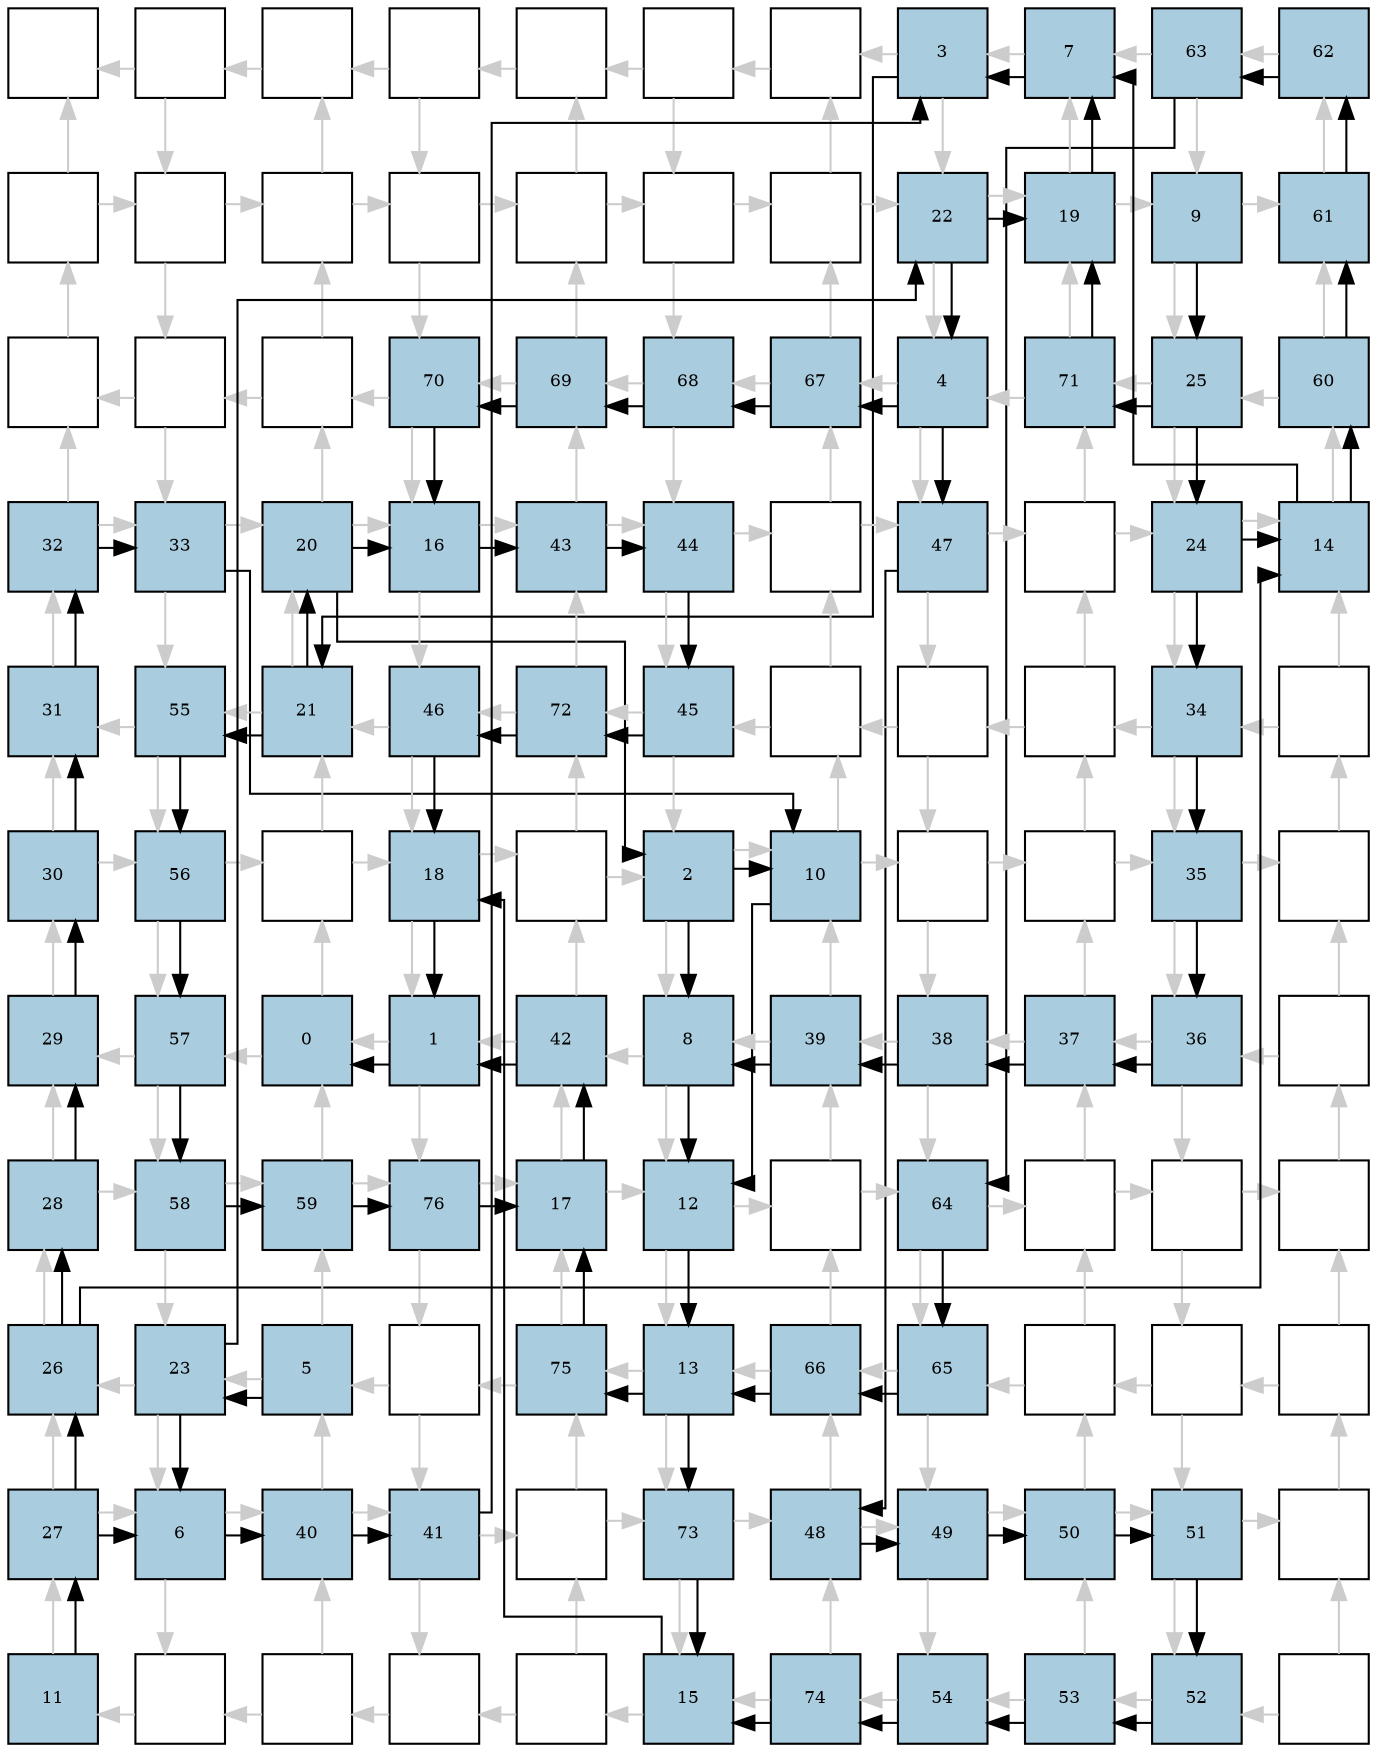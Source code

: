 digraph layout{
rankdir=TB; 

splines=ortho; 

node [style=filled shape=square fixedsize=true width=0.6];
0[label="", fontsize=8, fillcolor="#ffffff"];
1[label="", fontsize=8, fillcolor="#ffffff"];
2[label="", fontsize=8, fillcolor="#ffffff"];
3[label="", fontsize=8, fillcolor="#ffffff"];
4[label="", fontsize=8, fillcolor="#ffffff"];
5[label="", fontsize=8, fillcolor="#ffffff"];
6[label="", fontsize=8, fillcolor="#ffffff"];
7[label="3", fontsize=8, fillcolor="#a9ccde"];
8[label="7", fontsize=8, fillcolor="#a9ccde"];
9[label="63", fontsize=8, fillcolor="#a9ccde"];
10[label="62", fontsize=8, fillcolor="#a9ccde"];
11[label="", fontsize=8, fillcolor="#ffffff"];
12[label="", fontsize=8, fillcolor="#ffffff"];
13[label="", fontsize=8, fillcolor="#ffffff"];
14[label="", fontsize=8, fillcolor="#ffffff"];
15[label="", fontsize=8, fillcolor="#ffffff"];
16[label="", fontsize=8, fillcolor="#ffffff"];
17[label="", fontsize=8, fillcolor="#ffffff"];
18[label="22", fontsize=8, fillcolor="#a9ccde"];
19[label="19", fontsize=8, fillcolor="#a9ccde"];
20[label="9", fontsize=8, fillcolor="#a9ccde"];
21[label="61", fontsize=8, fillcolor="#a9ccde"];
22[label="", fontsize=8, fillcolor="#ffffff"];
23[label="", fontsize=8, fillcolor="#ffffff"];
24[label="", fontsize=8, fillcolor="#ffffff"];
25[label="70", fontsize=8, fillcolor="#a9ccde"];
26[label="69", fontsize=8, fillcolor="#a9ccde"];
27[label="68", fontsize=8, fillcolor="#a9ccde"];
28[label="67", fontsize=8, fillcolor="#a9ccde"];
29[label="4", fontsize=8, fillcolor="#a9ccde"];
30[label="71", fontsize=8, fillcolor="#a9ccde"];
31[label="25", fontsize=8, fillcolor="#a9ccde"];
32[label="60", fontsize=8, fillcolor="#a9ccde"];
33[label="32", fontsize=8, fillcolor="#a9ccde"];
34[label="33", fontsize=8, fillcolor="#a9ccde"];
35[label="20", fontsize=8, fillcolor="#a9ccde"];
36[label="16", fontsize=8, fillcolor="#a9ccde"];
37[label="43", fontsize=8, fillcolor="#a9ccde"];
38[label="44", fontsize=8, fillcolor="#a9ccde"];
39[label="", fontsize=8, fillcolor="#ffffff"];
40[label="47", fontsize=8, fillcolor="#a9ccde"];
41[label="", fontsize=8, fillcolor="#ffffff"];
42[label="24", fontsize=8, fillcolor="#a9ccde"];
43[label="14", fontsize=8, fillcolor="#a9ccde"];
44[label="31", fontsize=8, fillcolor="#a9ccde"];
45[label="55", fontsize=8, fillcolor="#a9ccde"];
46[label="21", fontsize=8, fillcolor="#a9ccde"];
47[label="46", fontsize=8, fillcolor="#a9ccde"];
48[label="72", fontsize=8, fillcolor="#a9ccde"];
49[label="45", fontsize=8, fillcolor="#a9ccde"];
50[label="", fontsize=8, fillcolor="#ffffff"];
51[label="", fontsize=8, fillcolor="#ffffff"];
52[label="", fontsize=8, fillcolor="#ffffff"];
53[label="34", fontsize=8, fillcolor="#a9ccde"];
54[label="", fontsize=8, fillcolor="#ffffff"];
55[label="30", fontsize=8, fillcolor="#a9ccde"];
56[label="56", fontsize=8, fillcolor="#a9ccde"];
57[label="", fontsize=8, fillcolor="#ffffff"];
58[label="18", fontsize=8, fillcolor="#a9ccde"];
59[label="", fontsize=8, fillcolor="#ffffff"];
60[label="2", fontsize=8, fillcolor="#a9ccde"];
61[label="10", fontsize=8, fillcolor="#a9ccde"];
62[label="", fontsize=8, fillcolor="#ffffff"];
63[label="", fontsize=8, fillcolor="#ffffff"];
64[label="35", fontsize=8, fillcolor="#a9ccde"];
65[label="", fontsize=8, fillcolor="#ffffff"];
66[label="29", fontsize=8, fillcolor="#a9ccde"];
67[label="57", fontsize=8, fillcolor="#a9ccde"];
68[label="0", fontsize=8, fillcolor="#a9ccde"];
69[label="1", fontsize=8, fillcolor="#a9ccde"];
70[label="42", fontsize=8, fillcolor="#a9ccde"];
71[label="8", fontsize=8, fillcolor="#a9ccde"];
72[label="39", fontsize=8, fillcolor="#a9ccde"];
73[label="38", fontsize=8, fillcolor="#a9ccde"];
74[label="37", fontsize=8, fillcolor="#a9ccde"];
75[label="36", fontsize=8, fillcolor="#a9ccde"];
76[label="", fontsize=8, fillcolor="#ffffff"];
77[label="28", fontsize=8, fillcolor="#a9ccde"];
78[label="58", fontsize=8, fillcolor="#a9ccde"];
79[label="59", fontsize=8, fillcolor="#a9ccde"];
80[label="76", fontsize=8, fillcolor="#a9ccde"];
81[label="17", fontsize=8, fillcolor="#a9ccde"];
82[label="12", fontsize=8, fillcolor="#a9ccde"];
83[label="", fontsize=8, fillcolor="#ffffff"];
84[label="64", fontsize=8, fillcolor="#a9ccde"];
85[label="", fontsize=8, fillcolor="#ffffff"];
86[label="", fontsize=8, fillcolor="#ffffff"];
87[label="", fontsize=8, fillcolor="#ffffff"];
88[label="26", fontsize=8, fillcolor="#a9ccde"];
89[label="23", fontsize=8, fillcolor="#a9ccde"];
90[label="5", fontsize=8, fillcolor="#a9ccde"];
91[label="", fontsize=8, fillcolor="#ffffff"];
92[label="75", fontsize=8, fillcolor="#a9ccde"];
93[label="13", fontsize=8, fillcolor="#a9ccde"];
94[label="66", fontsize=8, fillcolor="#a9ccde"];
95[label="65", fontsize=8, fillcolor="#a9ccde"];
96[label="", fontsize=8, fillcolor="#ffffff"];
97[label="", fontsize=8, fillcolor="#ffffff"];
98[label="", fontsize=8, fillcolor="#ffffff"];
99[label="27", fontsize=8, fillcolor="#a9ccde"];
100[label="6", fontsize=8, fillcolor="#a9ccde"];
101[label="40", fontsize=8, fillcolor="#a9ccde"];
102[label="41", fontsize=8, fillcolor="#a9ccde"];
103[label="", fontsize=8, fillcolor="#ffffff"];
104[label="73", fontsize=8, fillcolor="#a9ccde"];
105[label="48", fontsize=8, fillcolor="#a9ccde"];
106[label="49", fontsize=8, fillcolor="#a9ccde"];
107[label="50", fontsize=8, fillcolor="#a9ccde"];
108[label="51", fontsize=8, fillcolor="#a9ccde"];
109[label="", fontsize=8, fillcolor="#ffffff"];
110[label="11", fontsize=8, fillcolor="#a9ccde"];
111[label="", fontsize=8, fillcolor="#ffffff"];
112[label="", fontsize=8, fillcolor="#ffffff"];
113[label="", fontsize=8, fillcolor="#ffffff"];
114[label="", fontsize=8, fillcolor="#ffffff"];
115[label="15", fontsize=8, fillcolor="#a9ccde"];
116[label="74", fontsize=8, fillcolor="#a9ccde"];
117[label="54", fontsize=8, fillcolor="#a9ccde"];
118[label="53", fontsize=8, fillcolor="#a9ccde"];
119[label="52", fontsize=8, fillcolor="#a9ccde"];
120[label="", fontsize=8, fillcolor="#ffffff"];
edge [constraint=false, style=vis];
1 -> 0 [color="#cccccc"];
1 -> 12 [color="#cccccc"];
2 -> 1 [color="#cccccc"];
3 -> 2 [color="#cccccc"];
3 -> 14 [color="#cccccc"];
4 -> 3 [color="#cccccc"];
5 -> 4 [color="#cccccc"];
5 -> 16 [color="#cccccc"];
6 -> 5 [color="#cccccc"];
7 -> 6 [color="#cccccc"];
7 -> 18 [color="#cccccc"];
8 -> 7 [color="#cccccc"];
9 -> 8 [color="#cccccc"];
9 -> 20 [color="#cccccc"];
10 -> 9 [color="#cccccc"];
11 -> 12 [color="#cccccc"];
11 -> 0 [color="#cccccc"];
12 -> 23 [color="#cccccc"];
12 -> 13 [color="#cccccc"];
13 -> 14 [color="#cccccc"];
13 -> 2 [color="#cccccc"];
14 -> 25 [color="#cccccc"];
14 -> 15 [color="#cccccc"];
15 -> 16 [color="#cccccc"];
15 -> 4 [color="#cccccc"];
16 -> 27 [color="#cccccc"];
16 -> 17 [color="#cccccc"];
17 -> 18 [color="#cccccc"];
17 -> 6 [color="#cccccc"];
18 -> 29 [color="#cccccc"];
18 -> 19 [color="#cccccc"];
19 -> 20 [color="#cccccc"];
19 -> 8 [color="#cccccc"];
20 -> 31 [color="#cccccc"];
20 -> 21 [color="#cccccc"];
21 -> 10 [color="#cccccc"];
22 -> 11 [color="#cccccc"];
23 -> 22 [color="#cccccc"];
23 -> 34 [color="#cccccc"];
24 -> 13 [color="#cccccc"];
24 -> 23 [color="#cccccc"];
25 -> 24 [color="#cccccc"];
25 -> 36 [color="#cccccc"];
26 -> 15 [color="#cccccc"];
26 -> 25 [color="#cccccc"];
27 -> 26 [color="#cccccc"];
27 -> 38 [color="#cccccc"];
28 -> 17 [color="#cccccc"];
28 -> 27 [color="#cccccc"];
29 -> 28 [color="#cccccc"];
29 -> 40 [color="#cccccc"];
30 -> 19 [color="#cccccc"];
30 -> 29 [color="#cccccc"];
31 -> 30 [color="#cccccc"];
31 -> 42 [color="#cccccc"];
32 -> 21 [color="#cccccc"];
32 -> 31 [color="#cccccc"];
33 -> 34 [color="#cccccc"];
33 -> 22 [color="#cccccc"];
34 -> 45 [color="#cccccc"];
34 -> 35 [color="#cccccc"];
35 -> 36 [color="#cccccc"];
35 -> 24 [color="#cccccc"];
36 -> 47 [color="#cccccc"];
36 -> 37 [color="#cccccc"];
37 -> 38 [color="#cccccc"];
37 -> 26 [color="#cccccc"];
38 -> 49 [color="#cccccc"];
38 -> 39 [color="#cccccc"];
39 -> 40 [color="#cccccc"];
39 -> 28 [color="#cccccc"];
40 -> 51 [color="#cccccc"];
40 -> 41 [color="#cccccc"];
41 -> 42 [color="#cccccc"];
41 -> 30 [color="#cccccc"];
42 -> 53 [color="#cccccc"];
42 -> 43 [color="#cccccc"];
43 -> 32 [color="#cccccc"];
44 -> 33 [color="#cccccc"];
45 -> 44 [color="#cccccc"];
45 -> 56 [color="#cccccc"];
46 -> 35 [color="#cccccc"];
46 -> 45 [color="#cccccc"];
47 -> 46 [color="#cccccc"];
47 -> 58 [color="#cccccc"];
48 -> 37 [color="#cccccc"];
48 -> 47 [color="#cccccc"];
49 -> 48 [color="#cccccc"];
49 -> 60 [color="#cccccc"];
50 -> 39 [color="#cccccc"];
50 -> 49 [color="#cccccc"];
51 -> 50 [color="#cccccc"];
51 -> 62 [color="#cccccc"];
52 -> 41 [color="#cccccc"];
52 -> 51 [color="#cccccc"];
53 -> 52 [color="#cccccc"];
53 -> 64 [color="#cccccc"];
54 -> 43 [color="#cccccc"];
54 -> 53 [color="#cccccc"];
55 -> 56 [color="#cccccc"];
55 -> 44 [color="#cccccc"];
56 -> 67 [color="#cccccc"];
56 -> 57 [color="#cccccc"];
57 -> 58 [color="#cccccc"];
57 -> 46 [color="#cccccc"];
58 -> 69 [color="#cccccc"];
58 -> 59 [color="#cccccc"];
59 -> 60 [color="#cccccc"];
59 -> 48 [color="#cccccc"];
60 -> 71 [color="#cccccc"];
60 -> 61 [color="#cccccc"];
61 -> 62 [color="#cccccc"];
61 -> 50 [color="#cccccc"];
62 -> 73 [color="#cccccc"];
62 -> 63 [color="#cccccc"];
63 -> 64 [color="#cccccc"];
63 -> 52 [color="#cccccc"];
64 -> 75 [color="#cccccc"];
64 -> 65 [color="#cccccc"];
65 -> 54 [color="#cccccc"];
66 -> 55 [color="#cccccc"];
67 -> 66 [color="#cccccc"];
67 -> 78 [color="#cccccc"];
68 -> 57 [color="#cccccc"];
68 -> 67 [color="#cccccc"];
69 -> 68 [color="#cccccc"];
69 -> 80 [color="#cccccc"];
70 -> 59 [color="#cccccc"];
70 -> 69 [color="#cccccc"];
71 -> 70 [color="#cccccc"];
71 -> 82 [color="#cccccc"];
72 -> 61 [color="#cccccc"];
72 -> 71 [color="#cccccc"];
73 -> 72 [color="#cccccc"];
73 -> 84 [color="#cccccc"];
74 -> 63 [color="#cccccc"];
74 -> 73 [color="#cccccc"];
75 -> 74 [color="#cccccc"];
75 -> 86 [color="#cccccc"];
76 -> 65 [color="#cccccc"];
76 -> 75 [color="#cccccc"];
77 -> 78 [color="#cccccc"];
77 -> 66 [color="#cccccc"];
78 -> 89 [color="#cccccc"];
78 -> 79 [color="#cccccc"];
79 -> 80 [color="#cccccc"];
79 -> 68 [color="#cccccc"];
80 -> 91 [color="#cccccc"];
80 -> 81 [color="#cccccc"];
81 -> 82 [color="#cccccc"];
81 -> 70 [color="#cccccc"];
82 -> 93 [color="#cccccc"];
82 -> 83 [color="#cccccc"];
83 -> 84 [color="#cccccc"];
83 -> 72 [color="#cccccc"];
84 -> 95 [color="#cccccc"];
84 -> 85 [color="#cccccc"];
85 -> 86 [color="#cccccc"];
85 -> 74 [color="#cccccc"];
86 -> 97 [color="#cccccc"];
86 -> 87 [color="#cccccc"];
87 -> 76 [color="#cccccc"];
88 -> 77 [color="#cccccc"];
89 -> 88 [color="#cccccc"];
89 -> 100 [color="#cccccc"];
90 -> 79 [color="#cccccc"];
90 -> 89 [color="#cccccc"];
91 -> 90 [color="#cccccc"];
91 -> 102 [color="#cccccc"];
92 -> 81 [color="#cccccc"];
92 -> 91 [color="#cccccc"];
93 -> 92 [color="#cccccc"];
93 -> 104 [color="#cccccc"];
94 -> 83 [color="#cccccc"];
94 -> 93 [color="#cccccc"];
95 -> 94 [color="#cccccc"];
95 -> 106 [color="#cccccc"];
96 -> 85 [color="#cccccc"];
96 -> 95 [color="#cccccc"];
97 -> 96 [color="#cccccc"];
97 -> 108 [color="#cccccc"];
98 -> 87 [color="#cccccc"];
98 -> 97 [color="#cccccc"];
99 -> 100 [color="#cccccc"];
99 -> 88 [color="#cccccc"];
100 -> 111 [color="#cccccc"];
100 -> 101 [color="#cccccc"];
101 -> 102 [color="#cccccc"];
101 -> 90 [color="#cccccc"];
102 -> 113 [color="#cccccc"];
102 -> 103 [color="#cccccc"];
103 -> 104 [color="#cccccc"];
103 -> 92 [color="#cccccc"];
104 -> 115 [color="#cccccc"];
104 -> 105 [color="#cccccc"];
105 -> 106 [color="#cccccc"];
105 -> 94 [color="#cccccc"];
106 -> 117 [color="#cccccc"];
106 -> 107 [color="#cccccc"];
107 -> 108 [color="#cccccc"];
107 -> 96 [color="#cccccc"];
108 -> 119 [color="#cccccc"];
108 -> 109 [color="#cccccc"];
109 -> 98 [color="#cccccc"];
110 -> 99 [color="#cccccc"];
111 -> 110 [color="#cccccc"];
112 -> 101 [color="#cccccc"];
112 -> 111 [color="#cccccc"];
113 -> 112 [color="#cccccc"];
114 -> 103 [color="#cccccc"];
114 -> 113 [color="#cccccc"];
115 -> 114 [color="#cccccc"];
116 -> 105 [color="#cccccc"];
116 -> 115 [color="#cccccc"];
117 -> 116 [color="#cccccc"];
118 -> 107 [color="#cccccc"];
118 -> 117 [color="#cccccc"];
119 -> 118 [color="#cccccc"];
120 -> 109 [color="#cccccc"];
120 -> 119 [color="#cccccc"];
71 -> 82;
61 -> 82;
110 -> 99;
99 -> 88;
20 -> 31;
31 -> 42;
42 -> 43;
88 -> 43;
60 -> 61;
88 -> 77;
77 -> 66;
66 -> 55;
55 -> 44;
44 -> 33;
33 -> 34;
34 -> 61;
60 -> 71;
42 -> 53;
53 -> 64;
64 -> 75;
75 -> 74;
74 -> 73;
73 -> 72;
72 -> 71;
100 -> 101;
101 -> 102;
102 -> 7;
8 -> 7;
90 -> 89;
89 -> 18;
89 -> 100;
99 -> 100;
19 -> 8;
43 -> 8;
46 -> 35;
58 -> 69;
81 -> 70;
70 -> 69;
36 -> 37;
37 -> 38;
38 -> 49;
49 -> 48;
48 -> 47;
47 -> 58;
115 -> 58;
93 -> 104;
104 -> 115;
29 -> 40;
40 -> 105;
105 -> 106;
106 -> 107;
107 -> 108;
108 -> 119;
119 -> 118;
118 -> 117;
117 -> 116;
116 -> 115;
35 -> 60;
93 -> 92;
92 -> 81;
46 -> 45;
45 -> 56;
56 -> 67;
67 -> 78;
78 -> 79;
79 -> 80;
80 -> 81;
18 -> 29;
69 -> 68;
43 -> 32;
32 -> 21;
21 -> 10;
10 -> 9;
9 -> 84;
84 -> 95;
95 -> 94;
94 -> 93;
82 -> 93;
35 -> 36;
29 -> 28;
28 -> 27;
27 -> 26;
26 -> 25;
25 -> 36;
7 -> 46;
18 -> 19;
31 -> 30;
30 -> 19;
edge [constraint=true, style=invis];
0 -> 11 -> 22 -> 33 -> 44 -> 55 -> 66 -> 77 -> 88 -> 99 -> 110;
1 -> 12 -> 23 -> 34 -> 45 -> 56 -> 67 -> 78 -> 89 -> 100 -> 111;
2 -> 13 -> 24 -> 35 -> 46 -> 57 -> 68 -> 79 -> 90 -> 101 -> 112;
3 -> 14 -> 25 -> 36 -> 47 -> 58 -> 69 -> 80 -> 91 -> 102 -> 113;
4 -> 15 -> 26 -> 37 -> 48 -> 59 -> 70 -> 81 -> 92 -> 103 -> 114;
5 -> 16 -> 27 -> 38 -> 49 -> 60 -> 71 -> 82 -> 93 -> 104 -> 115;
6 -> 17 -> 28 -> 39 -> 50 -> 61 -> 72 -> 83 -> 94 -> 105 -> 116;
7 -> 18 -> 29 -> 40 -> 51 -> 62 -> 73 -> 84 -> 95 -> 106 -> 117;
8 -> 19 -> 30 -> 41 -> 52 -> 63 -> 74 -> 85 -> 96 -> 107 -> 118;
9 -> 20 -> 31 -> 42 -> 53 -> 64 -> 75 -> 86 -> 97 -> 108 -> 119;
10 -> 21 -> 32 -> 43 -> 54 -> 65 -> 76 -> 87 -> 98 -> 109 -> 120;
rank = same { 0 -> 1 -> 2 -> 3 -> 4 -> 5 -> 6 -> 7 -> 8 -> 9 -> 10;};
rank = same { 11 -> 12 -> 13 -> 14 -> 15 -> 16 -> 17 -> 18 -> 19 -> 20 -> 21;};
rank = same { 22 -> 23 -> 24 -> 25 -> 26 -> 27 -> 28 -> 29 -> 30 -> 31 -> 32;};
rank = same { 33 -> 34 -> 35 -> 36 -> 37 -> 38 -> 39 -> 40 -> 41 -> 42 -> 43;};
rank = same { 44 -> 45 -> 46 -> 47 -> 48 -> 49 -> 50 -> 51 -> 52 -> 53 -> 54;};
rank = same { 55 -> 56 -> 57 -> 58 -> 59 -> 60 -> 61 -> 62 -> 63 -> 64 -> 65;};
rank = same { 66 -> 67 -> 68 -> 69 -> 70 -> 71 -> 72 -> 73 -> 74 -> 75 -> 76;};
rank = same { 77 -> 78 -> 79 -> 80 -> 81 -> 82 -> 83 -> 84 -> 85 -> 86 -> 87;};
rank = same { 88 -> 89 -> 90 -> 91 -> 92 -> 93 -> 94 -> 95 -> 96 -> 97 -> 98;};
rank = same { 99 -> 100 -> 101 -> 102 -> 103 -> 104 -> 105 -> 106 -> 107 -> 108 -> 109;};
rank = same { 110 -> 111 -> 112 -> 113 -> 114 -> 115 -> 116 -> 117 -> 118 -> 119 -> 120;};
}
